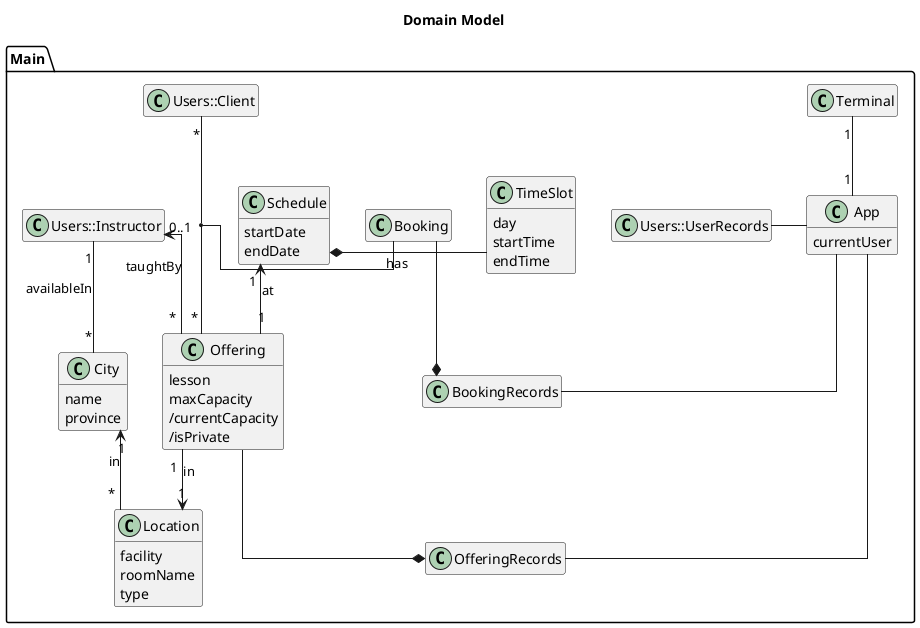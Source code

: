 @startuml Domain Model
title Domain Model

hide empty members
skinparam linetype ortho

package Main {
    class Terminal {}
    class App {
        currentUser
    }

    class UserRecords as "Users::UserRecords"  {}
    class Client as "Users::Client" {}
    class Instructor as "Users::Instructor" {}

    class City {
        name
        province
    }
    class Location {
        facility
        roomName
        type
    }

    class Schedule {
        startDate
        endDate
    }
    class TimeSlot {
        day
        startTime
        endTime
    }

    class OfferingRecords {}
    class Offering {
        lesson
        maxCapacity
        /currentCapacity
        /isPrivate
    }

    class BookingRecords {}
    class Booking {}

    App "1" -up- "1" Terminal
    App -left- UserRecords
    App -- OfferingRecords
    App -- BookingRecords

    Location "*" -up-> "1" City: in

    Schedule *- TimeSlot: has

    Offering --* OfferingRecords
    Offering "1" -up-> "1" Schedule: at
    Offering "1" --> "1" Location: in

    Instructor "1" -- "*" City: availableIn
    Instructor "0..1" <-- "*" Offering: taughtBy

    Client "*" -- "*" Offering

    (Client, Offering) -- Booking
    Booking --* BookingRecords
}
@enduml